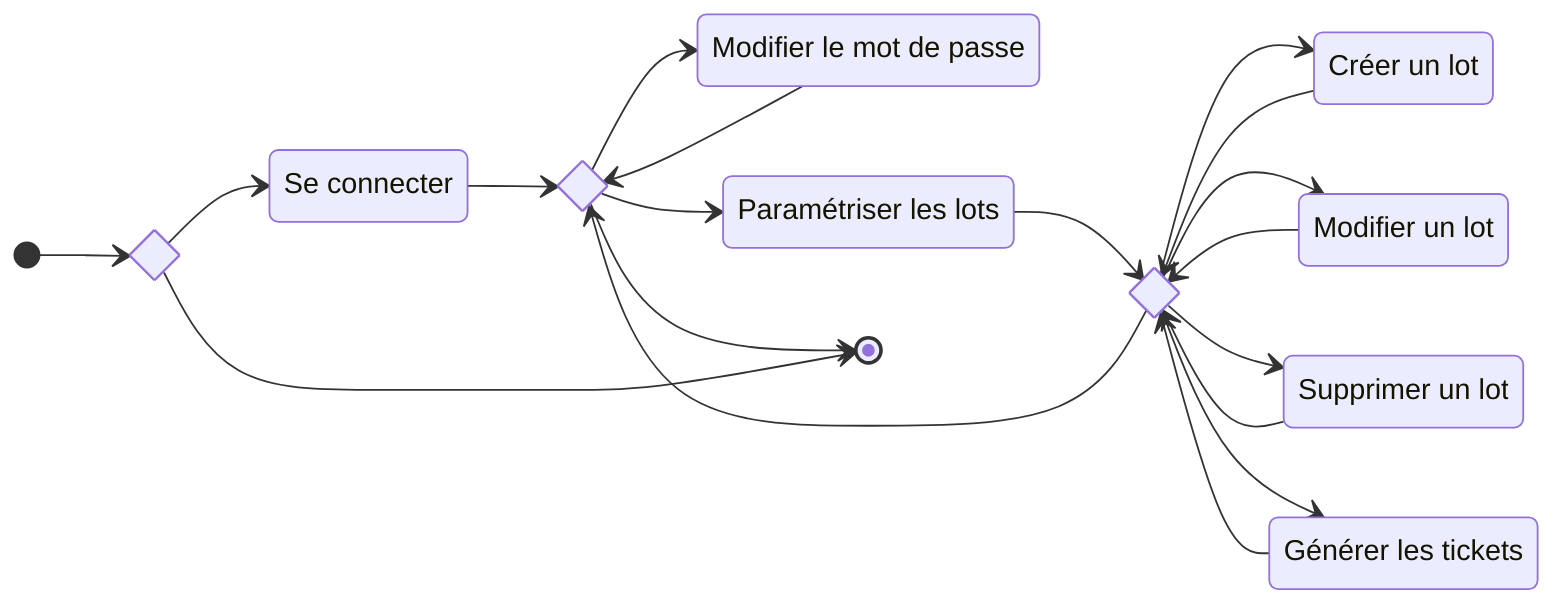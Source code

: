 stateDiagram-v2
    direction LR
    state "Se connecter" as signin
    state "Modifier le mot de passe" as edit_password
    state "Paramétriser les lots" as edit_prizes
    state "Créer un lot" as create_prize
    state "Modifier un lot" as edit_prize
    state "Supprimer un lot" as delete_prize
    state "Générer les tickets" as generate
    
    state connection_if_state <<choice>>
    state if_state <<choice>>
    state second_if_state <<choice>>

    [*] --> connection_if_state
    connection_if_state --> signin
    signin --> if_state
    
    if_state --> edit_password
    edit_password --> if_state
    
    if_state --> edit_prizes
    edit_prizes --> second_if_state
    
    second_if_state --> if_state
    
    second_if_state --> create_prize
    create_prize --> second_if_state
    
    second_if_state --> edit_prize
    edit_prize --> second_if_state
    
    second_if_state --> delete_prize
    delete_prize --> second_if_state
    
    second_if_state --> generate
    generate --> second_if_state
    if_state --> [*]
    connection_if_state --> [*]